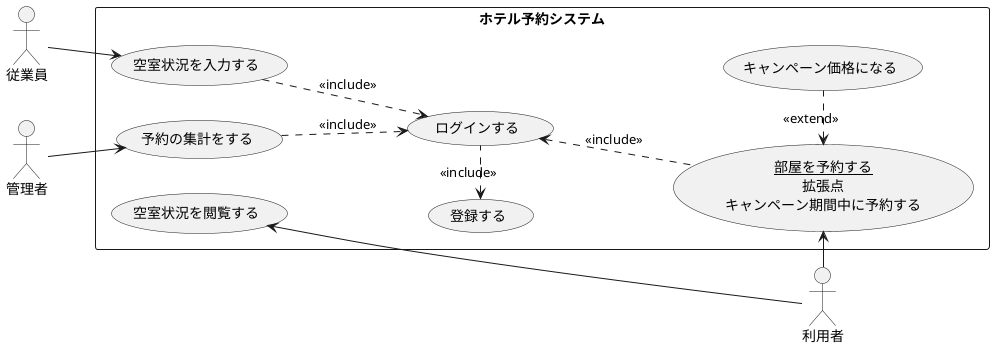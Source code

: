 @startuml ホテル予約システム
left to right direction
actor 利用者
actor 従業員
actor 管理者
rectangle ホテル予約システム{
usecase 空室状況を閲覧する
usecase (<u>部屋を予約する</u>\n拡張点\nキャンペーン期間中に予約する) as input
usecase 空室状況を入力する
usecase 予約の集計をする
usecase ログインする
usecase 登録する
usecase キャンペーン価格になる
}
input <. (キャンペーン価格になる) : <<extend>>
ログインする <-. input : << include >>
input <- 利用者
登録する <. ログインする : <<include>>
利用者 -> 空室状況を閲覧する
従業員 --> 空室状況を入力する
管理者 --> 予約の集計をする
空室状況を入力する ..> ログインする : <<include>>
予約の集計をする ..> ログインする : <<include>>
@enduml